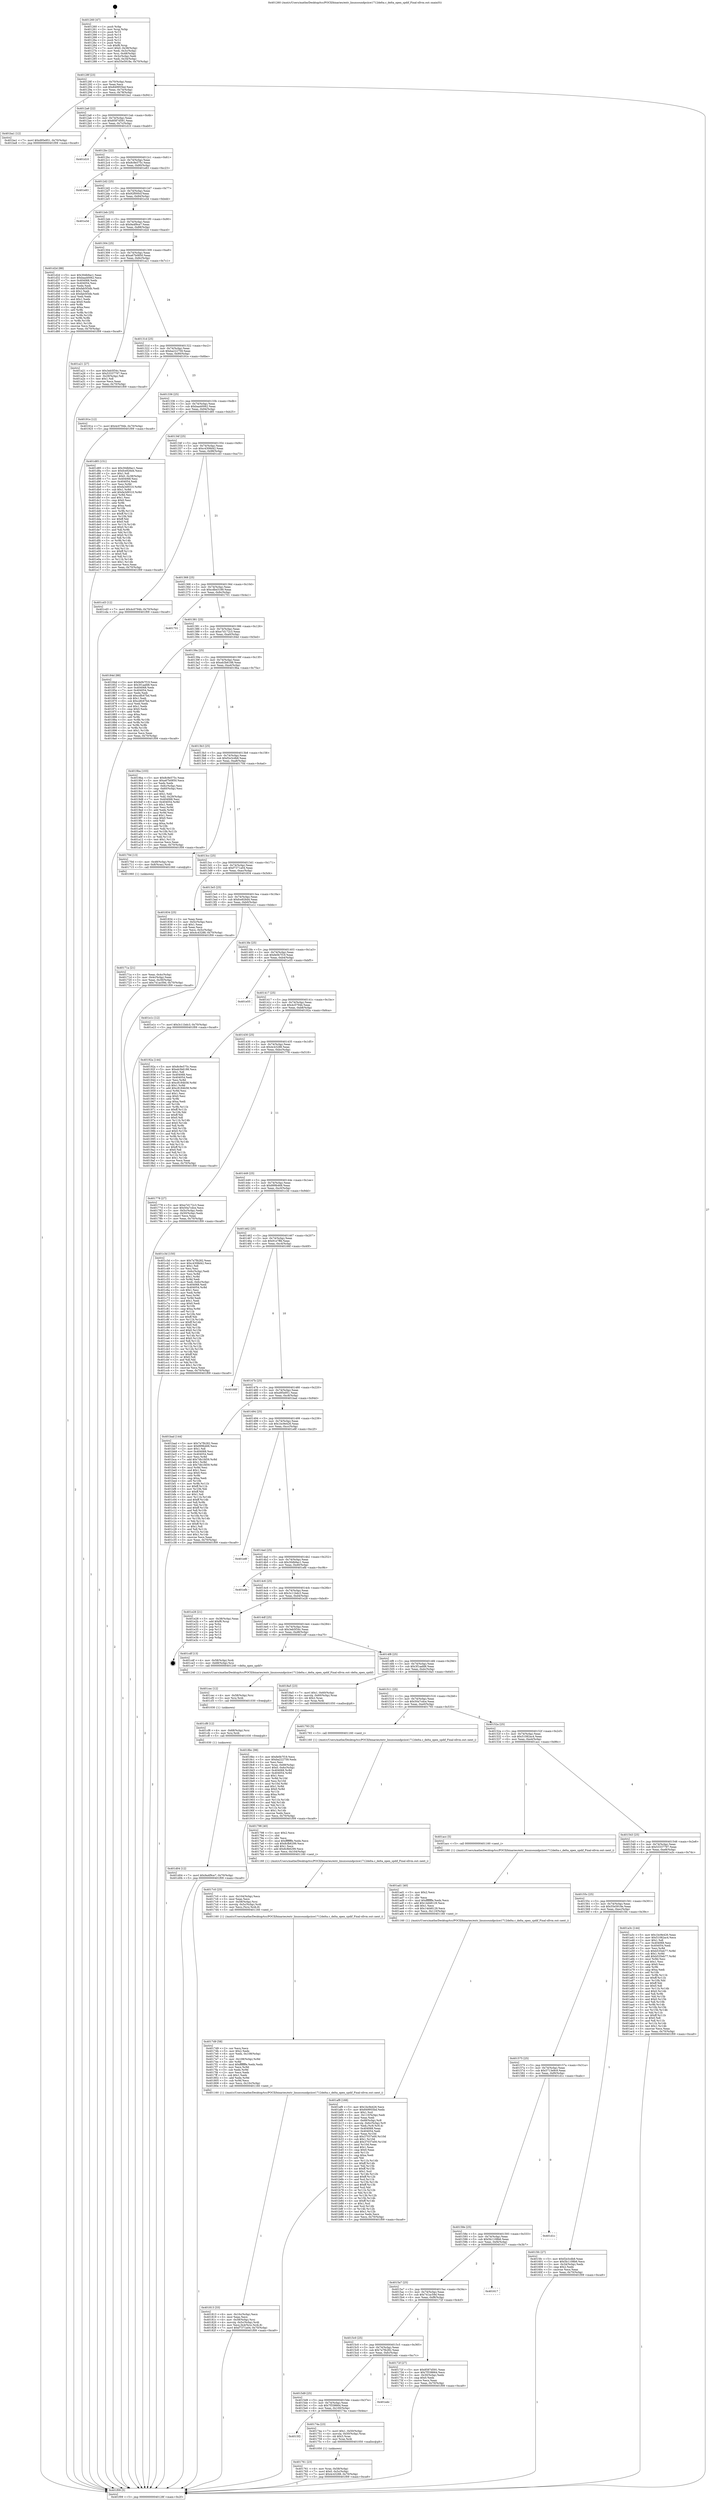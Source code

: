 digraph "0x401260" {
  label = "0x401260 (/mnt/c/Users/mathe/Desktop/tcc/POCII/binaries/extr_linuxsoundpciice1712delta.c_delta_open_spdif_Final-ollvm.out::main(0))"
  labelloc = "t"
  node[shape=record]

  Entry [label="",width=0.3,height=0.3,shape=circle,fillcolor=black,style=filled]
  "0x40128f" [label="{
     0x40128f [23]\l
     | [instrs]\l
     &nbsp;&nbsp;0x40128f \<+3\>: mov -0x70(%rbp),%eax\l
     &nbsp;&nbsp;0x401292 \<+2\>: mov %eax,%ecx\l
     &nbsp;&nbsp;0x401294 \<+6\>: sub $0x849955bd,%ecx\l
     &nbsp;&nbsp;0x40129a \<+3\>: mov %eax,-0x74(%rbp)\l
     &nbsp;&nbsp;0x40129d \<+3\>: mov %ecx,-0x78(%rbp)\l
     &nbsp;&nbsp;0x4012a0 \<+6\>: je 0000000000401ba1 \<main+0x941\>\l
  }"]
  "0x401ba1" [label="{
     0x401ba1 [12]\l
     | [instrs]\l
     &nbsp;&nbsp;0x401ba1 \<+7\>: movl $0xd95e951,-0x70(%rbp)\l
     &nbsp;&nbsp;0x401ba8 \<+5\>: jmp 0000000000401f09 \<main+0xca9\>\l
  }"]
  "0x4012a6" [label="{
     0x4012a6 [22]\l
     | [instrs]\l
     &nbsp;&nbsp;0x4012a6 \<+5\>: jmp 00000000004012ab \<main+0x4b\>\l
     &nbsp;&nbsp;0x4012ab \<+3\>: mov -0x74(%rbp),%eax\l
     &nbsp;&nbsp;0x4012ae \<+5\>: sub $0x8587d591,%eax\l
     &nbsp;&nbsp;0x4012b3 \<+3\>: mov %eax,-0x7c(%rbp)\l
     &nbsp;&nbsp;0x4012b6 \<+6\>: je 0000000000401d10 \<main+0xab0\>\l
  }"]
  Exit [label="",width=0.3,height=0.3,shape=circle,fillcolor=black,style=filled,peripheries=2]
  "0x401d10" [label="{
     0x401d10\l
  }", style=dashed]
  "0x4012bc" [label="{
     0x4012bc [22]\l
     | [instrs]\l
     &nbsp;&nbsp;0x4012bc \<+5\>: jmp 00000000004012c1 \<main+0x61\>\l
     &nbsp;&nbsp;0x4012c1 \<+3\>: mov -0x74(%rbp),%eax\l
     &nbsp;&nbsp;0x4012c4 \<+5\>: sub $0x8c9e575c,%eax\l
     &nbsp;&nbsp;0x4012c9 \<+3\>: mov %eax,-0x80(%rbp)\l
     &nbsp;&nbsp;0x4012cc \<+6\>: je 0000000000401e83 \<main+0xc23\>\l
  }"]
  "0x401d04" [label="{
     0x401d04 [12]\l
     | [instrs]\l
     &nbsp;&nbsp;0x401d04 \<+7\>: movl $0x9a4f9ce7,-0x70(%rbp)\l
     &nbsp;&nbsp;0x401d0b \<+5\>: jmp 0000000000401f09 \<main+0xca9\>\l
  }"]
  "0x401e83" [label="{
     0x401e83\l
  }", style=dashed]
  "0x4012d2" [label="{
     0x4012d2 [25]\l
     | [instrs]\l
     &nbsp;&nbsp;0x4012d2 \<+5\>: jmp 00000000004012d7 \<main+0x77\>\l
     &nbsp;&nbsp;0x4012d7 \<+3\>: mov -0x74(%rbp),%eax\l
     &nbsp;&nbsp;0x4012da \<+5\>: sub $0x92f000cf,%eax\l
     &nbsp;&nbsp;0x4012df \<+6\>: mov %eax,-0x84(%rbp)\l
     &nbsp;&nbsp;0x4012e5 \<+6\>: je 0000000000401e3d \<main+0xbdd\>\l
  }"]
  "0x401cf8" [label="{
     0x401cf8 [12]\l
     | [instrs]\l
     &nbsp;&nbsp;0x401cf8 \<+4\>: mov -0x68(%rbp),%rsi\l
     &nbsp;&nbsp;0x401cfc \<+3\>: mov %rsi,%rdi\l
     &nbsp;&nbsp;0x401cff \<+5\>: call 0000000000401030 \<free@plt\>\l
     | [calls]\l
     &nbsp;&nbsp;0x401030 \{1\} (unknown)\l
  }"]
  "0x401e3d" [label="{
     0x401e3d\l
  }", style=dashed]
  "0x4012eb" [label="{
     0x4012eb [25]\l
     | [instrs]\l
     &nbsp;&nbsp;0x4012eb \<+5\>: jmp 00000000004012f0 \<main+0x90\>\l
     &nbsp;&nbsp;0x4012f0 \<+3\>: mov -0x74(%rbp),%eax\l
     &nbsp;&nbsp;0x4012f3 \<+5\>: sub $0x9a4f9ce7,%eax\l
     &nbsp;&nbsp;0x4012f8 \<+6\>: mov %eax,-0x88(%rbp)\l
     &nbsp;&nbsp;0x4012fe \<+6\>: je 0000000000401d2d \<main+0xacd\>\l
  }"]
  "0x401cec" [label="{
     0x401cec [12]\l
     | [instrs]\l
     &nbsp;&nbsp;0x401cec \<+4\>: mov -0x58(%rbp),%rsi\l
     &nbsp;&nbsp;0x401cf0 \<+3\>: mov %rsi,%rdi\l
     &nbsp;&nbsp;0x401cf3 \<+5\>: call 0000000000401030 \<free@plt\>\l
     | [calls]\l
     &nbsp;&nbsp;0x401030 \{1\} (unknown)\l
  }"]
  "0x401d2d" [label="{
     0x401d2d [88]\l
     | [instrs]\l
     &nbsp;&nbsp;0x401d2d \<+5\>: mov $0x30db9ac1,%eax\l
     &nbsp;&nbsp;0x401d32 \<+5\>: mov $0xbaa40062,%ecx\l
     &nbsp;&nbsp;0x401d37 \<+7\>: mov 0x404068,%edx\l
     &nbsp;&nbsp;0x401d3e \<+7\>: mov 0x404054,%esi\l
     &nbsp;&nbsp;0x401d45 \<+2\>: mov %edx,%edi\l
     &nbsp;&nbsp;0x401d47 \<+6\>: add $0xfab5f3db,%edi\l
     &nbsp;&nbsp;0x401d4d \<+3\>: sub $0x1,%edi\l
     &nbsp;&nbsp;0x401d50 \<+6\>: sub $0xfab5f3db,%edi\l
     &nbsp;&nbsp;0x401d56 \<+3\>: imul %edi,%edx\l
     &nbsp;&nbsp;0x401d59 \<+3\>: and $0x1,%edx\l
     &nbsp;&nbsp;0x401d5c \<+3\>: cmp $0x0,%edx\l
     &nbsp;&nbsp;0x401d5f \<+4\>: sete %r8b\l
     &nbsp;&nbsp;0x401d63 \<+3\>: cmp $0xa,%esi\l
     &nbsp;&nbsp;0x401d66 \<+4\>: setl %r9b\l
     &nbsp;&nbsp;0x401d6a \<+3\>: mov %r8b,%r10b\l
     &nbsp;&nbsp;0x401d6d \<+3\>: and %r9b,%r10b\l
     &nbsp;&nbsp;0x401d70 \<+3\>: xor %r9b,%r8b\l
     &nbsp;&nbsp;0x401d73 \<+3\>: or %r8b,%r10b\l
     &nbsp;&nbsp;0x401d76 \<+4\>: test $0x1,%r10b\l
     &nbsp;&nbsp;0x401d7a \<+3\>: cmovne %ecx,%eax\l
     &nbsp;&nbsp;0x401d7d \<+3\>: mov %eax,-0x70(%rbp)\l
     &nbsp;&nbsp;0x401d80 \<+5\>: jmp 0000000000401f09 \<main+0xca9\>\l
  }"]
  "0x401304" [label="{
     0x401304 [25]\l
     | [instrs]\l
     &nbsp;&nbsp;0x401304 \<+5\>: jmp 0000000000401309 \<main+0xa9\>\l
     &nbsp;&nbsp;0x401309 \<+3\>: mov -0x74(%rbp),%eax\l
     &nbsp;&nbsp;0x40130c \<+5\>: sub $0xa67b0850,%eax\l
     &nbsp;&nbsp;0x401311 \<+6\>: mov %eax,-0x8c(%rbp)\l
     &nbsp;&nbsp;0x401317 \<+6\>: je 0000000000401a21 \<main+0x7c1\>\l
  }"]
  "0x401af9" [label="{
     0x401af9 [168]\l
     | [instrs]\l
     &nbsp;&nbsp;0x401af9 \<+5\>: mov $0x1bc9e426,%ecx\l
     &nbsp;&nbsp;0x401afe \<+5\>: mov $0x849955bd,%edx\l
     &nbsp;&nbsp;0x401b03 \<+3\>: mov $0x1,%sil\l
     &nbsp;&nbsp;0x401b06 \<+6\>: mov -0x110(%rbp),%edi\l
     &nbsp;&nbsp;0x401b0c \<+3\>: imul %eax,%edi\l
     &nbsp;&nbsp;0x401b0f \<+4\>: mov -0x68(%rbp),%r8\l
     &nbsp;&nbsp;0x401b13 \<+4\>: movslq -0x6c(%rbp),%r9\l
     &nbsp;&nbsp;0x401b17 \<+4\>: mov %edi,(%r8,%r9,4)\l
     &nbsp;&nbsp;0x401b1b \<+7\>: mov 0x404068,%eax\l
     &nbsp;&nbsp;0x401b22 \<+7\>: mov 0x404054,%edi\l
     &nbsp;&nbsp;0x401b29 \<+3\>: mov %eax,%r10d\l
     &nbsp;&nbsp;0x401b2c \<+7\>: sub $0x37037e00,%r10d\l
     &nbsp;&nbsp;0x401b33 \<+4\>: sub $0x1,%r10d\l
     &nbsp;&nbsp;0x401b37 \<+7\>: add $0x37037e00,%r10d\l
     &nbsp;&nbsp;0x401b3e \<+4\>: imul %r10d,%eax\l
     &nbsp;&nbsp;0x401b42 \<+3\>: and $0x1,%eax\l
     &nbsp;&nbsp;0x401b45 \<+3\>: cmp $0x0,%eax\l
     &nbsp;&nbsp;0x401b48 \<+4\>: sete %r11b\l
     &nbsp;&nbsp;0x401b4c \<+3\>: cmp $0xa,%edi\l
     &nbsp;&nbsp;0x401b4f \<+3\>: setl %bl\l
     &nbsp;&nbsp;0x401b52 \<+3\>: mov %r11b,%r14b\l
     &nbsp;&nbsp;0x401b55 \<+4\>: xor $0xff,%r14b\l
     &nbsp;&nbsp;0x401b59 \<+3\>: mov %bl,%r15b\l
     &nbsp;&nbsp;0x401b5c \<+4\>: xor $0xff,%r15b\l
     &nbsp;&nbsp;0x401b60 \<+4\>: xor $0x1,%sil\l
     &nbsp;&nbsp;0x401b64 \<+3\>: mov %r14b,%r12b\l
     &nbsp;&nbsp;0x401b67 \<+4\>: and $0xff,%r12b\l
     &nbsp;&nbsp;0x401b6b \<+3\>: and %sil,%r11b\l
     &nbsp;&nbsp;0x401b6e \<+3\>: mov %r15b,%r13b\l
     &nbsp;&nbsp;0x401b71 \<+4\>: and $0xff,%r13b\l
     &nbsp;&nbsp;0x401b75 \<+3\>: and %sil,%bl\l
     &nbsp;&nbsp;0x401b78 \<+3\>: or %r11b,%r12b\l
     &nbsp;&nbsp;0x401b7b \<+3\>: or %bl,%r13b\l
     &nbsp;&nbsp;0x401b7e \<+3\>: xor %r13b,%r12b\l
     &nbsp;&nbsp;0x401b81 \<+3\>: or %r15b,%r14b\l
     &nbsp;&nbsp;0x401b84 \<+4\>: xor $0xff,%r14b\l
     &nbsp;&nbsp;0x401b88 \<+4\>: or $0x1,%sil\l
     &nbsp;&nbsp;0x401b8c \<+3\>: and %sil,%r14b\l
     &nbsp;&nbsp;0x401b8f \<+3\>: or %r14b,%r12b\l
     &nbsp;&nbsp;0x401b92 \<+4\>: test $0x1,%r12b\l
     &nbsp;&nbsp;0x401b96 \<+3\>: cmovne %edx,%ecx\l
     &nbsp;&nbsp;0x401b99 \<+3\>: mov %ecx,-0x70(%rbp)\l
     &nbsp;&nbsp;0x401b9c \<+5\>: jmp 0000000000401f09 \<main+0xca9\>\l
  }"]
  "0x401a21" [label="{
     0x401a21 [27]\l
     | [instrs]\l
     &nbsp;&nbsp;0x401a21 \<+5\>: mov $0x3eb5f34c,%eax\l
     &nbsp;&nbsp;0x401a26 \<+5\>: mov $0x53337797,%ecx\l
     &nbsp;&nbsp;0x401a2b \<+3\>: mov -0x29(%rbp),%dl\l
     &nbsp;&nbsp;0x401a2e \<+3\>: test $0x1,%dl\l
     &nbsp;&nbsp;0x401a31 \<+3\>: cmovne %ecx,%eax\l
     &nbsp;&nbsp;0x401a34 \<+3\>: mov %eax,-0x70(%rbp)\l
     &nbsp;&nbsp;0x401a37 \<+5\>: jmp 0000000000401f09 \<main+0xca9\>\l
  }"]
  "0x40131d" [label="{
     0x40131d [25]\l
     | [instrs]\l
     &nbsp;&nbsp;0x40131d \<+5\>: jmp 0000000000401322 \<main+0xc2\>\l
     &nbsp;&nbsp;0x401322 \<+3\>: mov -0x74(%rbp),%eax\l
     &nbsp;&nbsp;0x401325 \<+5\>: sub $0xba222759,%eax\l
     &nbsp;&nbsp;0x40132a \<+6\>: mov %eax,-0x90(%rbp)\l
     &nbsp;&nbsp;0x401330 \<+6\>: je 000000000040191e \<main+0x6be\>\l
  }"]
  "0x401ad1" [label="{
     0x401ad1 [40]\l
     | [instrs]\l
     &nbsp;&nbsp;0x401ad1 \<+5\>: mov $0x2,%ecx\l
     &nbsp;&nbsp;0x401ad6 \<+1\>: cltd\l
     &nbsp;&nbsp;0x401ad7 \<+2\>: idiv %ecx\l
     &nbsp;&nbsp;0x401ad9 \<+6\>: imul $0xfffffffe,%edx,%ecx\l
     &nbsp;&nbsp;0x401adf \<+6\>: add $0x14d48129,%ecx\l
     &nbsp;&nbsp;0x401ae5 \<+3\>: add $0x1,%ecx\l
     &nbsp;&nbsp;0x401ae8 \<+6\>: sub $0x14d48129,%ecx\l
     &nbsp;&nbsp;0x401aee \<+6\>: mov %ecx,-0x110(%rbp)\l
     &nbsp;&nbsp;0x401af4 \<+5\>: call 0000000000401160 \<next_i\>\l
     | [calls]\l
     &nbsp;&nbsp;0x401160 \{1\} (/mnt/c/Users/mathe/Desktop/tcc/POCII/binaries/extr_linuxsoundpciice1712delta.c_delta_open_spdif_Final-ollvm.out::next_i)\l
  }"]
  "0x40191e" [label="{
     0x40191e [12]\l
     | [instrs]\l
     &nbsp;&nbsp;0x40191e \<+7\>: movl $0x4c0794b,-0x70(%rbp)\l
     &nbsp;&nbsp;0x401925 \<+5\>: jmp 0000000000401f09 \<main+0xca9\>\l
  }"]
  "0x401336" [label="{
     0x401336 [25]\l
     | [instrs]\l
     &nbsp;&nbsp;0x401336 \<+5\>: jmp 000000000040133b \<main+0xdb\>\l
     &nbsp;&nbsp;0x40133b \<+3\>: mov -0x74(%rbp),%eax\l
     &nbsp;&nbsp;0x40133e \<+5\>: sub $0xbaa40062,%eax\l
     &nbsp;&nbsp;0x401343 \<+6\>: mov %eax,-0x94(%rbp)\l
     &nbsp;&nbsp;0x401349 \<+6\>: je 0000000000401d85 \<main+0xb25\>\l
  }"]
  "0x4018bc" [label="{
     0x4018bc [98]\l
     | [instrs]\l
     &nbsp;&nbsp;0x4018bc \<+5\>: mov $0xfe0b7f19,%ecx\l
     &nbsp;&nbsp;0x4018c1 \<+5\>: mov $0xba222759,%edx\l
     &nbsp;&nbsp;0x4018c6 \<+2\>: xor %esi,%esi\l
     &nbsp;&nbsp;0x4018c8 \<+4\>: mov %rax,-0x68(%rbp)\l
     &nbsp;&nbsp;0x4018cc \<+7\>: movl $0x0,-0x6c(%rbp)\l
     &nbsp;&nbsp;0x4018d3 \<+8\>: mov 0x404068,%r8d\l
     &nbsp;&nbsp;0x4018db \<+8\>: mov 0x404054,%r9d\l
     &nbsp;&nbsp;0x4018e3 \<+3\>: sub $0x1,%esi\l
     &nbsp;&nbsp;0x4018e6 \<+3\>: mov %r8d,%r10d\l
     &nbsp;&nbsp;0x4018e9 \<+3\>: add %esi,%r10d\l
     &nbsp;&nbsp;0x4018ec \<+4\>: imul %r10d,%r8d\l
     &nbsp;&nbsp;0x4018f0 \<+4\>: and $0x1,%r8d\l
     &nbsp;&nbsp;0x4018f4 \<+4\>: cmp $0x0,%r8d\l
     &nbsp;&nbsp;0x4018f8 \<+4\>: sete %r11b\l
     &nbsp;&nbsp;0x4018fc \<+4\>: cmp $0xa,%r9d\l
     &nbsp;&nbsp;0x401900 \<+3\>: setl %bl\l
     &nbsp;&nbsp;0x401903 \<+3\>: mov %r11b,%r14b\l
     &nbsp;&nbsp;0x401906 \<+3\>: and %bl,%r14b\l
     &nbsp;&nbsp;0x401909 \<+3\>: xor %bl,%r11b\l
     &nbsp;&nbsp;0x40190c \<+3\>: or %r11b,%r14b\l
     &nbsp;&nbsp;0x40190f \<+4\>: test $0x1,%r14b\l
     &nbsp;&nbsp;0x401913 \<+3\>: cmovne %edx,%ecx\l
     &nbsp;&nbsp;0x401916 \<+3\>: mov %ecx,-0x70(%rbp)\l
     &nbsp;&nbsp;0x401919 \<+5\>: jmp 0000000000401f09 \<main+0xca9\>\l
  }"]
  "0x401d85" [label="{
     0x401d85 [151]\l
     | [instrs]\l
     &nbsp;&nbsp;0x401d85 \<+5\>: mov $0x30db9ac1,%eax\l
     &nbsp;&nbsp;0x401d8a \<+5\>: mov $0xfce926d4,%ecx\l
     &nbsp;&nbsp;0x401d8f \<+2\>: mov $0x1,%dl\l
     &nbsp;&nbsp;0x401d91 \<+7\>: movl $0x0,-0x38(%rbp)\l
     &nbsp;&nbsp;0x401d98 \<+7\>: mov 0x404068,%esi\l
     &nbsp;&nbsp;0x401d9f \<+7\>: mov 0x404054,%edi\l
     &nbsp;&nbsp;0x401da6 \<+3\>: mov %esi,%r8d\l
     &nbsp;&nbsp;0x401da9 \<+7\>: sub $0xfa3d9310,%r8d\l
     &nbsp;&nbsp;0x401db0 \<+4\>: sub $0x1,%r8d\l
     &nbsp;&nbsp;0x401db4 \<+7\>: add $0xfa3d9310,%r8d\l
     &nbsp;&nbsp;0x401dbb \<+4\>: imul %r8d,%esi\l
     &nbsp;&nbsp;0x401dbf \<+3\>: and $0x1,%esi\l
     &nbsp;&nbsp;0x401dc2 \<+3\>: cmp $0x0,%esi\l
     &nbsp;&nbsp;0x401dc5 \<+4\>: sete %r9b\l
     &nbsp;&nbsp;0x401dc9 \<+3\>: cmp $0xa,%edi\l
     &nbsp;&nbsp;0x401dcc \<+4\>: setl %r10b\l
     &nbsp;&nbsp;0x401dd0 \<+3\>: mov %r9b,%r11b\l
     &nbsp;&nbsp;0x401dd3 \<+4\>: xor $0xff,%r11b\l
     &nbsp;&nbsp;0x401dd7 \<+3\>: mov %r10b,%bl\l
     &nbsp;&nbsp;0x401dda \<+3\>: xor $0xff,%bl\l
     &nbsp;&nbsp;0x401ddd \<+3\>: xor $0x0,%dl\l
     &nbsp;&nbsp;0x401de0 \<+3\>: mov %r11b,%r14b\l
     &nbsp;&nbsp;0x401de3 \<+4\>: and $0x0,%r14b\l
     &nbsp;&nbsp;0x401de7 \<+3\>: and %dl,%r9b\l
     &nbsp;&nbsp;0x401dea \<+3\>: mov %bl,%r15b\l
     &nbsp;&nbsp;0x401ded \<+4\>: and $0x0,%r15b\l
     &nbsp;&nbsp;0x401df1 \<+3\>: and %dl,%r10b\l
     &nbsp;&nbsp;0x401df4 \<+3\>: or %r9b,%r14b\l
     &nbsp;&nbsp;0x401df7 \<+3\>: or %r10b,%r15b\l
     &nbsp;&nbsp;0x401dfa \<+3\>: xor %r15b,%r14b\l
     &nbsp;&nbsp;0x401dfd \<+3\>: or %bl,%r11b\l
     &nbsp;&nbsp;0x401e00 \<+4\>: xor $0xff,%r11b\l
     &nbsp;&nbsp;0x401e04 \<+3\>: or $0x0,%dl\l
     &nbsp;&nbsp;0x401e07 \<+3\>: and %dl,%r11b\l
     &nbsp;&nbsp;0x401e0a \<+3\>: or %r11b,%r14b\l
     &nbsp;&nbsp;0x401e0d \<+4\>: test $0x1,%r14b\l
     &nbsp;&nbsp;0x401e11 \<+3\>: cmovne %ecx,%eax\l
     &nbsp;&nbsp;0x401e14 \<+3\>: mov %eax,-0x70(%rbp)\l
     &nbsp;&nbsp;0x401e17 \<+5\>: jmp 0000000000401f09 \<main+0xca9\>\l
  }"]
  "0x40134f" [label="{
     0x40134f [25]\l
     | [instrs]\l
     &nbsp;&nbsp;0x40134f \<+5\>: jmp 0000000000401354 \<main+0xf4\>\l
     &nbsp;&nbsp;0x401354 \<+3\>: mov -0x74(%rbp),%eax\l
     &nbsp;&nbsp;0x401357 \<+5\>: sub $0xc4308d42,%eax\l
     &nbsp;&nbsp;0x40135c \<+6\>: mov %eax,-0x98(%rbp)\l
     &nbsp;&nbsp;0x401362 \<+6\>: je 0000000000401cd3 \<main+0xa73\>\l
  }"]
  "0x401813" [label="{
     0x401813 [33]\l
     | [instrs]\l
     &nbsp;&nbsp;0x401813 \<+6\>: mov -0x10c(%rbp),%ecx\l
     &nbsp;&nbsp;0x401819 \<+3\>: imul %eax,%ecx\l
     &nbsp;&nbsp;0x40181c \<+4\>: mov -0x58(%rbp),%rsi\l
     &nbsp;&nbsp;0x401820 \<+4\>: movslq -0x5c(%rbp),%rdi\l
     &nbsp;&nbsp;0x401824 \<+4\>: mov %ecx,0x4(%rsi,%rdi,8)\l
     &nbsp;&nbsp;0x401828 \<+7\>: movl $0xf7371a04,-0x70(%rbp)\l
     &nbsp;&nbsp;0x40182f \<+5\>: jmp 0000000000401f09 \<main+0xca9\>\l
  }"]
  "0x401cd3" [label="{
     0x401cd3 [12]\l
     | [instrs]\l
     &nbsp;&nbsp;0x401cd3 \<+7\>: movl $0x4c0794b,-0x70(%rbp)\l
     &nbsp;&nbsp;0x401cda \<+5\>: jmp 0000000000401f09 \<main+0xca9\>\l
  }"]
  "0x401368" [label="{
     0x401368 [25]\l
     | [instrs]\l
     &nbsp;&nbsp;0x401368 \<+5\>: jmp 000000000040136d \<main+0x10d\>\l
     &nbsp;&nbsp;0x40136d \<+3\>: mov -0x74(%rbp),%eax\l
     &nbsp;&nbsp;0x401370 \<+5\>: sub $0xcdbe3189,%eax\l
     &nbsp;&nbsp;0x401375 \<+6\>: mov %eax,-0x9c(%rbp)\l
     &nbsp;&nbsp;0x40137b \<+6\>: je 0000000000401701 \<main+0x4a1\>\l
  }"]
  "0x4017d9" [label="{
     0x4017d9 [58]\l
     | [instrs]\l
     &nbsp;&nbsp;0x4017d9 \<+2\>: xor %ecx,%ecx\l
     &nbsp;&nbsp;0x4017db \<+5\>: mov $0x2,%edx\l
     &nbsp;&nbsp;0x4017e0 \<+6\>: mov %edx,-0x108(%rbp)\l
     &nbsp;&nbsp;0x4017e6 \<+1\>: cltd\l
     &nbsp;&nbsp;0x4017e7 \<+7\>: mov -0x108(%rbp),%r8d\l
     &nbsp;&nbsp;0x4017ee \<+3\>: idiv %r8d\l
     &nbsp;&nbsp;0x4017f1 \<+6\>: imul $0xfffffffe,%edx,%edx\l
     &nbsp;&nbsp;0x4017f7 \<+3\>: mov %ecx,%r9d\l
     &nbsp;&nbsp;0x4017fa \<+3\>: sub %edx,%r9d\l
     &nbsp;&nbsp;0x4017fd \<+2\>: mov %ecx,%edx\l
     &nbsp;&nbsp;0x4017ff \<+3\>: sub $0x1,%edx\l
     &nbsp;&nbsp;0x401802 \<+3\>: add %edx,%r9d\l
     &nbsp;&nbsp;0x401805 \<+3\>: sub %r9d,%ecx\l
     &nbsp;&nbsp;0x401808 \<+6\>: mov %ecx,-0x10c(%rbp)\l
     &nbsp;&nbsp;0x40180e \<+5\>: call 0000000000401160 \<next_i\>\l
     | [calls]\l
     &nbsp;&nbsp;0x401160 \{1\} (/mnt/c/Users/mathe/Desktop/tcc/POCII/binaries/extr_linuxsoundpciice1712delta.c_delta_open_spdif_Final-ollvm.out::next_i)\l
  }"]
  "0x401701" [label="{
     0x401701\l
  }", style=dashed]
  "0x401381" [label="{
     0x401381 [25]\l
     | [instrs]\l
     &nbsp;&nbsp;0x401381 \<+5\>: jmp 0000000000401386 \<main+0x126\>\l
     &nbsp;&nbsp;0x401386 \<+3\>: mov -0x74(%rbp),%eax\l
     &nbsp;&nbsp;0x401389 \<+5\>: sub $0xe7d172c3,%eax\l
     &nbsp;&nbsp;0x40138e \<+6\>: mov %eax,-0xa0(%rbp)\l
     &nbsp;&nbsp;0x401394 \<+6\>: je 000000000040184d \<main+0x5ed\>\l
  }"]
  "0x4017c0" [label="{
     0x4017c0 [25]\l
     | [instrs]\l
     &nbsp;&nbsp;0x4017c0 \<+6\>: mov -0x104(%rbp),%ecx\l
     &nbsp;&nbsp;0x4017c6 \<+3\>: imul %eax,%ecx\l
     &nbsp;&nbsp;0x4017c9 \<+4\>: mov -0x58(%rbp),%rsi\l
     &nbsp;&nbsp;0x4017cd \<+4\>: movslq -0x5c(%rbp),%rdi\l
     &nbsp;&nbsp;0x4017d1 \<+3\>: mov %ecx,(%rsi,%rdi,8)\l
     &nbsp;&nbsp;0x4017d4 \<+5\>: call 0000000000401160 \<next_i\>\l
     | [calls]\l
     &nbsp;&nbsp;0x401160 \{1\} (/mnt/c/Users/mathe/Desktop/tcc/POCII/binaries/extr_linuxsoundpciice1712delta.c_delta_open_spdif_Final-ollvm.out::next_i)\l
  }"]
  "0x40184d" [label="{
     0x40184d [88]\l
     | [instrs]\l
     &nbsp;&nbsp;0x40184d \<+5\>: mov $0xfe0b7f19,%eax\l
     &nbsp;&nbsp;0x401852 \<+5\>: mov $0x3f1aafd8,%ecx\l
     &nbsp;&nbsp;0x401857 \<+7\>: mov 0x404068,%edx\l
     &nbsp;&nbsp;0x40185e \<+7\>: mov 0x404054,%esi\l
     &nbsp;&nbsp;0x401865 \<+2\>: mov %edx,%edi\l
     &nbsp;&nbsp;0x401867 \<+6\>: add $0xcdfc67bd,%edi\l
     &nbsp;&nbsp;0x40186d \<+3\>: sub $0x1,%edi\l
     &nbsp;&nbsp;0x401870 \<+6\>: sub $0xcdfc67bd,%edi\l
     &nbsp;&nbsp;0x401876 \<+3\>: imul %edi,%edx\l
     &nbsp;&nbsp;0x401879 \<+3\>: and $0x1,%edx\l
     &nbsp;&nbsp;0x40187c \<+3\>: cmp $0x0,%edx\l
     &nbsp;&nbsp;0x40187f \<+4\>: sete %r8b\l
     &nbsp;&nbsp;0x401883 \<+3\>: cmp $0xa,%esi\l
     &nbsp;&nbsp;0x401886 \<+4\>: setl %r9b\l
     &nbsp;&nbsp;0x40188a \<+3\>: mov %r8b,%r10b\l
     &nbsp;&nbsp;0x40188d \<+3\>: and %r9b,%r10b\l
     &nbsp;&nbsp;0x401890 \<+3\>: xor %r9b,%r8b\l
     &nbsp;&nbsp;0x401893 \<+3\>: or %r8b,%r10b\l
     &nbsp;&nbsp;0x401896 \<+4\>: test $0x1,%r10b\l
     &nbsp;&nbsp;0x40189a \<+3\>: cmovne %ecx,%eax\l
     &nbsp;&nbsp;0x40189d \<+3\>: mov %eax,-0x70(%rbp)\l
     &nbsp;&nbsp;0x4018a0 \<+5\>: jmp 0000000000401f09 \<main+0xca9\>\l
  }"]
  "0x40139a" [label="{
     0x40139a [25]\l
     | [instrs]\l
     &nbsp;&nbsp;0x40139a \<+5\>: jmp 000000000040139f \<main+0x13f\>\l
     &nbsp;&nbsp;0x40139f \<+3\>: mov -0x74(%rbp),%eax\l
     &nbsp;&nbsp;0x4013a2 \<+5\>: sub $0xeb3b6188,%eax\l
     &nbsp;&nbsp;0x4013a7 \<+6\>: mov %eax,-0xa4(%rbp)\l
     &nbsp;&nbsp;0x4013ad \<+6\>: je 00000000004019ba \<main+0x75a\>\l
  }"]
  "0x401798" [label="{
     0x401798 [40]\l
     | [instrs]\l
     &nbsp;&nbsp;0x401798 \<+5\>: mov $0x2,%ecx\l
     &nbsp;&nbsp;0x40179d \<+1\>: cltd\l
     &nbsp;&nbsp;0x40179e \<+2\>: idiv %ecx\l
     &nbsp;&nbsp;0x4017a0 \<+6\>: imul $0xfffffffe,%edx,%ecx\l
     &nbsp;&nbsp;0x4017a6 \<+6\>: sub $0x8cfb6299,%ecx\l
     &nbsp;&nbsp;0x4017ac \<+3\>: add $0x1,%ecx\l
     &nbsp;&nbsp;0x4017af \<+6\>: add $0x8cfb6299,%ecx\l
     &nbsp;&nbsp;0x4017b5 \<+6\>: mov %ecx,-0x104(%rbp)\l
     &nbsp;&nbsp;0x4017bb \<+5\>: call 0000000000401160 \<next_i\>\l
     | [calls]\l
     &nbsp;&nbsp;0x401160 \{1\} (/mnt/c/Users/mathe/Desktop/tcc/POCII/binaries/extr_linuxsoundpciice1712delta.c_delta_open_spdif_Final-ollvm.out::next_i)\l
  }"]
  "0x4019ba" [label="{
     0x4019ba [103]\l
     | [instrs]\l
     &nbsp;&nbsp;0x4019ba \<+5\>: mov $0x8c9e575c,%eax\l
     &nbsp;&nbsp;0x4019bf \<+5\>: mov $0xa67b0850,%ecx\l
     &nbsp;&nbsp;0x4019c4 \<+2\>: xor %edx,%edx\l
     &nbsp;&nbsp;0x4019c6 \<+3\>: mov -0x6c(%rbp),%esi\l
     &nbsp;&nbsp;0x4019c9 \<+3\>: cmp -0x60(%rbp),%esi\l
     &nbsp;&nbsp;0x4019cc \<+4\>: setl %dil\l
     &nbsp;&nbsp;0x4019d0 \<+4\>: and $0x1,%dil\l
     &nbsp;&nbsp;0x4019d4 \<+4\>: mov %dil,-0x29(%rbp)\l
     &nbsp;&nbsp;0x4019d8 \<+7\>: mov 0x404068,%esi\l
     &nbsp;&nbsp;0x4019df \<+8\>: mov 0x404054,%r8d\l
     &nbsp;&nbsp;0x4019e7 \<+3\>: sub $0x1,%edx\l
     &nbsp;&nbsp;0x4019ea \<+3\>: mov %esi,%r9d\l
     &nbsp;&nbsp;0x4019ed \<+3\>: add %edx,%r9d\l
     &nbsp;&nbsp;0x4019f0 \<+4\>: imul %r9d,%esi\l
     &nbsp;&nbsp;0x4019f4 \<+3\>: and $0x1,%esi\l
     &nbsp;&nbsp;0x4019f7 \<+3\>: cmp $0x0,%esi\l
     &nbsp;&nbsp;0x4019fa \<+4\>: sete %dil\l
     &nbsp;&nbsp;0x4019fe \<+4\>: cmp $0xa,%r8d\l
     &nbsp;&nbsp;0x401a02 \<+4\>: setl %r10b\l
     &nbsp;&nbsp;0x401a06 \<+3\>: mov %dil,%r11b\l
     &nbsp;&nbsp;0x401a09 \<+3\>: and %r10b,%r11b\l
     &nbsp;&nbsp;0x401a0c \<+3\>: xor %r10b,%dil\l
     &nbsp;&nbsp;0x401a0f \<+3\>: or %dil,%r11b\l
     &nbsp;&nbsp;0x401a12 \<+4\>: test $0x1,%r11b\l
     &nbsp;&nbsp;0x401a16 \<+3\>: cmovne %ecx,%eax\l
     &nbsp;&nbsp;0x401a19 \<+3\>: mov %eax,-0x70(%rbp)\l
     &nbsp;&nbsp;0x401a1c \<+5\>: jmp 0000000000401f09 \<main+0xca9\>\l
  }"]
  "0x4013b3" [label="{
     0x4013b3 [25]\l
     | [instrs]\l
     &nbsp;&nbsp;0x4013b3 \<+5\>: jmp 00000000004013b8 \<main+0x158\>\l
     &nbsp;&nbsp;0x4013b8 \<+3\>: mov -0x74(%rbp),%eax\l
     &nbsp;&nbsp;0x4013bb \<+5\>: sub $0xf2e3cdb8,%eax\l
     &nbsp;&nbsp;0x4013c0 \<+6\>: mov %eax,-0xa8(%rbp)\l
     &nbsp;&nbsp;0x4013c6 \<+6\>: je 000000000040170d \<main+0x4ad\>\l
  }"]
  "0x401761" [label="{
     0x401761 [23]\l
     | [instrs]\l
     &nbsp;&nbsp;0x401761 \<+4\>: mov %rax,-0x58(%rbp)\l
     &nbsp;&nbsp;0x401765 \<+7\>: movl $0x0,-0x5c(%rbp)\l
     &nbsp;&nbsp;0x40176c \<+7\>: movl $0x4c43288,-0x70(%rbp)\l
     &nbsp;&nbsp;0x401773 \<+5\>: jmp 0000000000401f09 \<main+0xca9\>\l
  }"]
  "0x40170d" [label="{
     0x40170d [13]\l
     | [instrs]\l
     &nbsp;&nbsp;0x40170d \<+4\>: mov -0x48(%rbp),%rax\l
     &nbsp;&nbsp;0x401711 \<+4\>: mov 0x8(%rax),%rdi\l
     &nbsp;&nbsp;0x401715 \<+5\>: call 0000000000401060 \<atoi@plt\>\l
     | [calls]\l
     &nbsp;&nbsp;0x401060 \{1\} (unknown)\l
  }"]
  "0x4013cc" [label="{
     0x4013cc [25]\l
     | [instrs]\l
     &nbsp;&nbsp;0x4013cc \<+5\>: jmp 00000000004013d1 \<main+0x171\>\l
     &nbsp;&nbsp;0x4013d1 \<+3\>: mov -0x74(%rbp),%eax\l
     &nbsp;&nbsp;0x4013d4 \<+5\>: sub $0xf7371a04,%eax\l
     &nbsp;&nbsp;0x4013d9 \<+6\>: mov %eax,-0xac(%rbp)\l
     &nbsp;&nbsp;0x4013df \<+6\>: je 0000000000401834 \<main+0x5d4\>\l
  }"]
  "0x4015f2" [label="{
     0x4015f2\l
  }", style=dashed]
  "0x401834" [label="{
     0x401834 [25]\l
     | [instrs]\l
     &nbsp;&nbsp;0x401834 \<+2\>: xor %eax,%eax\l
     &nbsp;&nbsp;0x401836 \<+3\>: mov -0x5c(%rbp),%ecx\l
     &nbsp;&nbsp;0x401839 \<+3\>: sub $0x1,%eax\l
     &nbsp;&nbsp;0x40183c \<+2\>: sub %eax,%ecx\l
     &nbsp;&nbsp;0x40183e \<+3\>: mov %ecx,-0x5c(%rbp)\l
     &nbsp;&nbsp;0x401841 \<+7\>: movl $0x4c43288,-0x70(%rbp)\l
     &nbsp;&nbsp;0x401848 \<+5\>: jmp 0000000000401f09 \<main+0xca9\>\l
  }"]
  "0x4013e5" [label="{
     0x4013e5 [25]\l
     | [instrs]\l
     &nbsp;&nbsp;0x4013e5 \<+5\>: jmp 00000000004013ea \<main+0x18a\>\l
     &nbsp;&nbsp;0x4013ea \<+3\>: mov -0x74(%rbp),%eax\l
     &nbsp;&nbsp;0x4013ed \<+5\>: sub $0xfce926d4,%eax\l
     &nbsp;&nbsp;0x4013f2 \<+6\>: mov %eax,-0xb0(%rbp)\l
     &nbsp;&nbsp;0x4013f8 \<+6\>: je 0000000000401e1c \<main+0xbbc\>\l
  }"]
  "0x40174a" [label="{
     0x40174a [23]\l
     | [instrs]\l
     &nbsp;&nbsp;0x40174a \<+7\>: movl $0x1,-0x50(%rbp)\l
     &nbsp;&nbsp;0x401751 \<+4\>: movslq -0x50(%rbp),%rax\l
     &nbsp;&nbsp;0x401755 \<+4\>: shl $0x3,%rax\l
     &nbsp;&nbsp;0x401759 \<+3\>: mov %rax,%rdi\l
     &nbsp;&nbsp;0x40175c \<+5\>: call 0000000000401050 \<malloc@plt\>\l
     | [calls]\l
     &nbsp;&nbsp;0x401050 \{1\} (unknown)\l
  }"]
  "0x401e1c" [label="{
     0x401e1c [12]\l
     | [instrs]\l
     &nbsp;&nbsp;0x401e1c \<+7\>: movl $0x3c11bdc3,-0x70(%rbp)\l
     &nbsp;&nbsp;0x401e23 \<+5\>: jmp 0000000000401f09 \<main+0xca9\>\l
  }"]
  "0x4013fe" [label="{
     0x4013fe [25]\l
     | [instrs]\l
     &nbsp;&nbsp;0x4013fe \<+5\>: jmp 0000000000401403 \<main+0x1a3\>\l
     &nbsp;&nbsp;0x401403 \<+3\>: mov -0x74(%rbp),%eax\l
     &nbsp;&nbsp;0x401406 \<+5\>: sub $0xfe0b7f19,%eax\l
     &nbsp;&nbsp;0x40140b \<+6\>: mov %eax,-0xb4(%rbp)\l
     &nbsp;&nbsp;0x401411 \<+6\>: je 0000000000401e55 \<main+0xbf5\>\l
  }"]
  "0x4015d9" [label="{
     0x4015d9 [25]\l
     | [instrs]\l
     &nbsp;&nbsp;0x4015d9 \<+5\>: jmp 00000000004015de \<main+0x37e\>\l
     &nbsp;&nbsp;0x4015de \<+3\>: mov -0x74(%rbp),%eax\l
     &nbsp;&nbsp;0x4015e1 \<+5\>: sub $0x7f338664,%eax\l
     &nbsp;&nbsp;0x4015e6 \<+6\>: mov %eax,-0x100(%rbp)\l
     &nbsp;&nbsp;0x4015ec \<+6\>: je 000000000040174a \<main+0x4ea\>\l
  }"]
  "0x401e55" [label="{
     0x401e55\l
  }", style=dashed]
  "0x401417" [label="{
     0x401417 [25]\l
     | [instrs]\l
     &nbsp;&nbsp;0x401417 \<+5\>: jmp 000000000040141c \<main+0x1bc\>\l
     &nbsp;&nbsp;0x40141c \<+3\>: mov -0x74(%rbp),%eax\l
     &nbsp;&nbsp;0x40141f \<+5\>: sub $0x4c0794b,%eax\l
     &nbsp;&nbsp;0x401424 \<+6\>: mov %eax,-0xb8(%rbp)\l
     &nbsp;&nbsp;0x40142a \<+6\>: je 000000000040192a \<main+0x6ca\>\l
  }"]
  "0x401edc" [label="{
     0x401edc\l
  }", style=dashed]
  "0x40192a" [label="{
     0x40192a [144]\l
     | [instrs]\l
     &nbsp;&nbsp;0x40192a \<+5\>: mov $0x8c9e575c,%eax\l
     &nbsp;&nbsp;0x40192f \<+5\>: mov $0xeb3b6188,%ecx\l
     &nbsp;&nbsp;0x401934 \<+2\>: mov $0x1,%dl\l
     &nbsp;&nbsp;0x401936 \<+7\>: mov 0x404068,%esi\l
     &nbsp;&nbsp;0x40193d \<+7\>: mov 0x404054,%edi\l
     &nbsp;&nbsp;0x401944 \<+3\>: mov %esi,%r8d\l
     &nbsp;&nbsp;0x401947 \<+7\>: sub $0xc8184b58,%r8d\l
     &nbsp;&nbsp;0x40194e \<+4\>: sub $0x1,%r8d\l
     &nbsp;&nbsp;0x401952 \<+7\>: add $0xc8184b58,%r8d\l
     &nbsp;&nbsp;0x401959 \<+4\>: imul %r8d,%esi\l
     &nbsp;&nbsp;0x40195d \<+3\>: and $0x1,%esi\l
     &nbsp;&nbsp;0x401960 \<+3\>: cmp $0x0,%esi\l
     &nbsp;&nbsp;0x401963 \<+4\>: sete %r9b\l
     &nbsp;&nbsp;0x401967 \<+3\>: cmp $0xa,%edi\l
     &nbsp;&nbsp;0x40196a \<+4\>: setl %r10b\l
     &nbsp;&nbsp;0x40196e \<+3\>: mov %r9b,%r11b\l
     &nbsp;&nbsp;0x401971 \<+4\>: xor $0xff,%r11b\l
     &nbsp;&nbsp;0x401975 \<+3\>: mov %r10b,%bl\l
     &nbsp;&nbsp;0x401978 \<+3\>: xor $0xff,%bl\l
     &nbsp;&nbsp;0x40197b \<+3\>: xor $0x0,%dl\l
     &nbsp;&nbsp;0x40197e \<+3\>: mov %r11b,%r14b\l
     &nbsp;&nbsp;0x401981 \<+4\>: and $0x0,%r14b\l
     &nbsp;&nbsp;0x401985 \<+3\>: and %dl,%r9b\l
     &nbsp;&nbsp;0x401988 \<+3\>: mov %bl,%r15b\l
     &nbsp;&nbsp;0x40198b \<+4\>: and $0x0,%r15b\l
     &nbsp;&nbsp;0x40198f \<+3\>: and %dl,%r10b\l
     &nbsp;&nbsp;0x401992 \<+3\>: or %r9b,%r14b\l
     &nbsp;&nbsp;0x401995 \<+3\>: or %r10b,%r15b\l
     &nbsp;&nbsp;0x401998 \<+3\>: xor %r15b,%r14b\l
     &nbsp;&nbsp;0x40199b \<+3\>: or %bl,%r11b\l
     &nbsp;&nbsp;0x40199e \<+4\>: xor $0xff,%r11b\l
     &nbsp;&nbsp;0x4019a2 \<+3\>: or $0x0,%dl\l
     &nbsp;&nbsp;0x4019a5 \<+3\>: and %dl,%r11b\l
     &nbsp;&nbsp;0x4019a8 \<+3\>: or %r11b,%r14b\l
     &nbsp;&nbsp;0x4019ab \<+4\>: test $0x1,%r14b\l
     &nbsp;&nbsp;0x4019af \<+3\>: cmovne %ecx,%eax\l
     &nbsp;&nbsp;0x4019b2 \<+3\>: mov %eax,-0x70(%rbp)\l
     &nbsp;&nbsp;0x4019b5 \<+5\>: jmp 0000000000401f09 \<main+0xca9\>\l
  }"]
  "0x401430" [label="{
     0x401430 [25]\l
     | [instrs]\l
     &nbsp;&nbsp;0x401430 \<+5\>: jmp 0000000000401435 \<main+0x1d5\>\l
     &nbsp;&nbsp;0x401435 \<+3\>: mov -0x74(%rbp),%eax\l
     &nbsp;&nbsp;0x401438 \<+5\>: sub $0x4c43288,%eax\l
     &nbsp;&nbsp;0x40143d \<+6\>: mov %eax,-0xbc(%rbp)\l
     &nbsp;&nbsp;0x401443 \<+6\>: je 0000000000401778 \<main+0x518\>\l
  }"]
  "0x4015c0" [label="{
     0x4015c0 [25]\l
     | [instrs]\l
     &nbsp;&nbsp;0x4015c0 \<+5\>: jmp 00000000004015c5 \<main+0x365\>\l
     &nbsp;&nbsp;0x4015c5 \<+3\>: mov -0x74(%rbp),%eax\l
     &nbsp;&nbsp;0x4015c8 \<+5\>: sub $0x7a7fb282,%eax\l
     &nbsp;&nbsp;0x4015cd \<+6\>: mov %eax,-0xfc(%rbp)\l
     &nbsp;&nbsp;0x4015d3 \<+6\>: je 0000000000401edc \<main+0xc7c\>\l
  }"]
  "0x401778" [label="{
     0x401778 [27]\l
     | [instrs]\l
     &nbsp;&nbsp;0x401778 \<+5\>: mov $0xe7d172c3,%eax\l
     &nbsp;&nbsp;0x40177d \<+5\>: mov $0x50a7cdce,%ecx\l
     &nbsp;&nbsp;0x401782 \<+3\>: mov -0x5c(%rbp),%edx\l
     &nbsp;&nbsp;0x401785 \<+3\>: cmp -0x50(%rbp),%edx\l
     &nbsp;&nbsp;0x401788 \<+3\>: cmovl %ecx,%eax\l
     &nbsp;&nbsp;0x40178b \<+3\>: mov %eax,-0x70(%rbp)\l
     &nbsp;&nbsp;0x40178e \<+5\>: jmp 0000000000401f09 \<main+0xca9\>\l
  }"]
  "0x401449" [label="{
     0x401449 [25]\l
     | [instrs]\l
     &nbsp;&nbsp;0x401449 \<+5\>: jmp 000000000040144e \<main+0x1ee\>\l
     &nbsp;&nbsp;0x40144e \<+3\>: mov -0x74(%rbp),%eax\l
     &nbsp;&nbsp;0x401451 \<+5\>: sub $0x899b468,%eax\l
     &nbsp;&nbsp;0x401456 \<+6\>: mov %eax,-0xc0(%rbp)\l
     &nbsp;&nbsp;0x40145c \<+6\>: je 0000000000401c3d \<main+0x9dd\>\l
  }"]
  "0x40172f" [label="{
     0x40172f [27]\l
     | [instrs]\l
     &nbsp;&nbsp;0x40172f \<+5\>: mov $0x8587d591,%eax\l
     &nbsp;&nbsp;0x401734 \<+5\>: mov $0x7f338664,%ecx\l
     &nbsp;&nbsp;0x401739 \<+3\>: mov -0x30(%rbp),%edx\l
     &nbsp;&nbsp;0x40173c \<+3\>: cmp $0x0,%edx\l
     &nbsp;&nbsp;0x40173f \<+3\>: cmove %ecx,%eax\l
     &nbsp;&nbsp;0x401742 \<+3\>: mov %eax,-0x70(%rbp)\l
     &nbsp;&nbsp;0x401745 \<+5\>: jmp 0000000000401f09 \<main+0xca9\>\l
  }"]
  "0x401c3d" [label="{
     0x401c3d [150]\l
     | [instrs]\l
     &nbsp;&nbsp;0x401c3d \<+5\>: mov $0x7a7fb282,%eax\l
     &nbsp;&nbsp;0x401c42 \<+5\>: mov $0xc4308d42,%ecx\l
     &nbsp;&nbsp;0x401c47 \<+2\>: mov $0x1,%dl\l
     &nbsp;&nbsp;0x401c49 \<+2\>: xor %esi,%esi\l
     &nbsp;&nbsp;0x401c4b \<+3\>: mov -0x6c(%rbp),%edi\l
     &nbsp;&nbsp;0x401c4e \<+3\>: mov %esi,%r8d\l
     &nbsp;&nbsp;0x401c51 \<+4\>: sub $0x1,%r8d\l
     &nbsp;&nbsp;0x401c55 \<+3\>: sub %r8d,%edi\l
     &nbsp;&nbsp;0x401c58 \<+3\>: mov %edi,-0x6c(%rbp)\l
     &nbsp;&nbsp;0x401c5b \<+7\>: mov 0x404068,%edi\l
     &nbsp;&nbsp;0x401c62 \<+8\>: mov 0x404054,%r8d\l
     &nbsp;&nbsp;0x401c6a \<+3\>: sub $0x1,%esi\l
     &nbsp;&nbsp;0x401c6d \<+3\>: mov %edi,%r9d\l
     &nbsp;&nbsp;0x401c70 \<+3\>: add %esi,%r9d\l
     &nbsp;&nbsp;0x401c73 \<+4\>: imul %r9d,%edi\l
     &nbsp;&nbsp;0x401c77 \<+3\>: and $0x1,%edi\l
     &nbsp;&nbsp;0x401c7a \<+3\>: cmp $0x0,%edi\l
     &nbsp;&nbsp;0x401c7d \<+4\>: sete %r10b\l
     &nbsp;&nbsp;0x401c81 \<+4\>: cmp $0xa,%r8d\l
     &nbsp;&nbsp;0x401c85 \<+4\>: setl %r11b\l
     &nbsp;&nbsp;0x401c89 \<+3\>: mov %r10b,%bl\l
     &nbsp;&nbsp;0x401c8c \<+3\>: xor $0xff,%bl\l
     &nbsp;&nbsp;0x401c8f \<+3\>: mov %r11b,%r14b\l
     &nbsp;&nbsp;0x401c92 \<+4\>: xor $0xff,%r14b\l
     &nbsp;&nbsp;0x401c96 \<+3\>: xor $0x0,%dl\l
     &nbsp;&nbsp;0x401c99 \<+3\>: mov %bl,%r15b\l
     &nbsp;&nbsp;0x401c9c \<+4\>: and $0x0,%r15b\l
     &nbsp;&nbsp;0x401ca0 \<+3\>: and %dl,%r10b\l
     &nbsp;&nbsp;0x401ca3 \<+3\>: mov %r14b,%r12b\l
     &nbsp;&nbsp;0x401ca6 \<+4\>: and $0x0,%r12b\l
     &nbsp;&nbsp;0x401caa \<+3\>: and %dl,%r11b\l
     &nbsp;&nbsp;0x401cad \<+3\>: or %r10b,%r15b\l
     &nbsp;&nbsp;0x401cb0 \<+3\>: or %r11b,%r12b\l
     &nbsp;&nbsp;0x401cb3 \<+3\>: xor %r12b,%r15b\l
     &nbsp;&nbsp;0x401cb6 \<+3\>: or %r14b,%bl\l
     &nbsp;&nbsp;0x401cb9 \<+3\>: xor $0xff,%bl\l
     &nbsp;&nbsp;0x401cbc \<+3\>: or $0x0,%dl\l
     &nbsp;&nbsp;0x401cbf \<+2\>: and %dl,%bl\l
     &nbsp;&nbsp;0x401cc1 \<+3\>: or %bl,%r15b\l
     &nbsp;&nbsp;0x401cc4 \<+4\>: test $0x1,%r15b\l
     &nbsp;&nbsp;0x401cc8 \<+3\>: cmovne %ecx,%eax\l
     &nbsp;&nbsp;0x401ccb \<+3\>: mov %eax,-0x70(%rbp)\l
     &nbsp;&nbsp;0x401cce \<+5\>: jmp 0000000000401f09 \<main+0xca9\>\l
  }"]
  "0x401462" [label="{
     0x401462 [25]\l
     | [instrs]\l
     &nbsp;&nbsp;0x401462 \<+5\>: jmp 0000000000401467 \<main+0x207\>\l
     &nbsp;&nbsp;0x401467 \<+3\>: mov -0x74(%rbp),%eax\l
     &nbsp;&nbsp;0x40146a \<+5\>: sub $0x91e7ffd,%eax\l
     &nbsp;&nbsp;0x40146f \<+6\>: mov %eax,-0xc4(%rbp)\l
     &nbsp;&nbsp;0x401475 \<+6\>: je 000000000040166f \<main+0x40f\>\l
  }"]
  "0x4015a7" [label="{
     0x4015a7 [25]\l
     | [instrs]\l
     &nbsp;&nbsp;0x4015a7 \<+5\>: jmp 00000000004015ac \<main+0x34c\>\l
     &nbsp;&nbsp;0x4015ac \<+3\>: mov -0x74(%rbp),%eax\l
     &nbsp;&nbsp;0x4015af \<+5\>: sub $0x741ac59d,%eax\l
     &nbsp;&nbsp;0x4015b4 \<+6\>: mov %eax,-0xf8(%rbp)\l
     &nbsp;&nbsp;0x4015ba \<+6\>: je 000000000040172f \<main+0x4cf\>\l
  }"]
  "0x40166f" [label="{
     0x40166f\l
  }", style=dashed]
  "0x40147b" [label="{
     0x40147b [25]\l
     | [instrs]\l
     &nbsp;&nbsp;0x40147b \<+5\>: jmp 0000000000401480 \<main+0x220\>\l
     &nbsp;&nbsp;0x401480 \<+3\>: mov -0x74(%rbp),%eax\l
     &nbsp;&nbsp;0x401483 \<+5\>: sub $0xd95e951,%eax\l
     &nbsp;&nbsp;0x401488 \<+6\>: mov %eax,-0xc8(%rbp)\l
     &nbsp;&nbsp;0x40148e \<+6\>: je 0000000000401bad \<main+0x94d\>\l
  }"]
  "0x401617" [label="{
     0x401617\l
  }", style=dashed]
  "0x401bad" [label="{
     0x401bad [144]\l
     | [instrs]\l
     &nbsp;&nbsp;0x401bad \<+5\>: mov $0x7a7fb282,%eax\l
     &nbsp;&nbsp;0x401bb2 \<+5\>: mov $0x899b468,%ecx\l
     &nbsp;&nbsp;0x401bb7 \<+2\>: mov $0x1,%dl\l
     &nbsp;&nbsp;0x401bb9 \<+7\>: mov 0x404068,%esi\l
     &nbsp;&nbsp;0x401bc0 \<+7\>: mov 0x404054,%edi\l
     &nbsp;&nbsp;0x401bc7 \<+3\>: mov %esi,%r8d\l
     &nbsp;&nbsp;0x401bca \<+7\>: add $0x7db1fd59,%r8d\l
     &nbsp;&nbsp;0x401bd1 \<+4\>: sub $0x1,%r8d\l
     &nbsp;&nbsp;0x401bd5 \<+7\>: sub $0x7db1fd59,%r8d\l
     &nbsp;&nbsp;0x401bdc \<+4\>: imul %r8d,%esi\l
     &nbsp;&nbsp;0x401be0 \<+3\>: and $0x1,%esi\l
     &nbsp;&nbsp;0x401be3 \<+3\>: cmp $0x0,%esi\l
     &nbsp;&nbsp;0x401be6 \<+4\>: sete %r9b\l
     &nbsp;&nbsp;0x401bea \<+3\>: cmp $0xa,%edi\l
     &nbsp;&nbsp;0x401bed \<+4\>: setl %r10b\l
     &nbsp;&nbsp;0x401bf1 \<+3\>: mov %r9b,%r11b\l
     &nbsp;&nbsp;0x401bf4 \<+4\>: xor $0xff,%r11b\l
     &nbsp;&nbsp;0x401bf8 \<+3\>: mov %r10b,%bl\l
     &nbsp;&nbsp;0x401bfb \<+3\>: xor $0xff,%bl\l
     &nbsp;&nbsp;0x401bfe \<+3\>: xor $0x1,%dl\l
     &nbsp;&nbsp;0x401c01 \<+3\>: mov %r11b,%r14b\l
     &nbsp;&nbsp;0x401c04 \<+4\>: and $0xff,%r14b\l
     &nbsp;&nbsp;0x401c08 \<+3\>: and %dl,%r9b\l
     &nbsp;&nbsp;0x401c0b \<+3\>: mov %bl,%r15b\l
     &nbsp;&nbsp;0x401c0e \<+4\>: and $0xff,%r15b\l
     &nbsp;&nbsp;0x401c12 \<+3\>: and %dl,%r10b\l
     &nbsp;&nbsp;0x401c15 \<+3\>: or %r9b,%r14b\l
     &nbsp;&nbsp;0x401c18 \<+3\>: or %r10b,%r15b\l
     &nbsp;&nbsp;0x401c1b \<+3\>: xor %r15b,%r14b\l
     &nbsp;&nbsp;0x401c1e \<+3\>: or %bl,%r11b\l
     &nbsp;&nbsp;0x401c21 \<+4\>: xor $0xff,%r11b\l
     &nbsp;&nbsp;0x401c25 \<+3\>: or $0x1,%dl\l
     &nbsp;&nbsp;0x401c28 \<+3\>: and %dl,%r11b\l
     &nbsp;&nbsp;0x401c2b \<+3\>: or %r11b,%r14b\l
     &nbsp;&nbsp;0x401c2e \<+4\>: test $0x1,%r14b\l
     &nbsp;&nbsp;0x401c32 \<+3\>: cmovne %ecx,%eax\l
     &nbsp;&nbsp;0x401c35 \<+3\>: mov %eax,-0x70(%rbp)\l
     &nbsp;&nbsp;0x401c38 \<+5\>: jmp 0000000000401f09 \<main+0xca9\>\l
  }"]
  "0x401494" [label="{
     0x401494 [25]\l
     | [instrs]\l
     &nbsp;&nbsp;0x401494 \<+5\>: jmp 0000000000401499 \<main+0x239\>\l
     &nbsp;&nbsp;0x401499 \<+3\>: mov -0x74(%rbp),%eax\l
     &nbsp;&nbsp;0x40149c \<+5\>: sub $0x1bc9e426,%eax\l
     &nbsp;&nbsp;0x4014a1 \<+6\>: mov %eax,-0xcc(%rbp)\l
     &nbsp;&nbsp;0x4014a7 \<+6\>: je 0000000000401e8f \<main+0xc2f\>\l
  }"]
  "0x40158e" [label="{
     0x40158e [25]\l
     | [instrs]\l
     &nbsp;&nbsp;0x40158e \<+5\>: jmp 0000000000401593 \<main+0x333\>\l
     &nbsp;&nbsp;0x401593 \<+3\>: mov -0x74(%rbp),%eax\l
     &nbsp;&nbsp;0x401596 \<+5\>: sub $0x5b1108b6,%eax\l
     &nbsp;&nbsp;0x40159b \<+6\>: mov %eax,-0xf4(%rbp)\l
     &nbsp;&nbsp;0x4015a1 \<+6\>: je 0000000000401617 \<main+0x3b7\>\l
  }"]
  "0x401e8f" [label="{
     0x401e8f\l
  }", style=dashed]
  "0x4014ad" [label="{
     0x4014ad [25]\l
     | [instrs]\l
     &nbsp;&nbsp;0x4014ad \<+5\>: jmp 00000000004014b2 \<main+0x252\>\l
     &nbsp;&nbsp;0x4014b2 \<+3\>: mov -0x74(%rbp),%eax\l
     &nbsp;&nbsp;0x4014b5 \<+5\>: sub $0x30db9ac1,%eax\l
     &nbsp;&nbsp;0x4014ba \<+6\>: mov %eax,-0xd0(%rbp)\l
     &nbsp;&nbsp;0x4014c0 \<+6\>: je 0000000000401efb \<main+0xc9b\>\l
  }"]
  "0x401d1c" [label="{
     0x401d1c\l
  }", style=dashed]
  "0x401efb" [label="{
     0x401efb\l
  }", style=dashed]
  "0x4014c6" [label="{
     0x4014c6 [25]\l
     | [instrs]\l
     &nbsp;&nbsp;0x4014c6 \<+5\>: jmp 00000000004014cb \<main+0x26b\>\l
     &nbsp;&nbsp;0x4014cb \<+3\>: mov -0x74(%rbp),%eax\l
     &nbsp;&nbsp;0x4014ce \<+5\>: sub $0x3c11bdc3,%eax\l
     &nbsp;&nbsp;0x4014d3 \<+6\>: mov %eax,-0xd4(%rbp)\l
     &nbsp;&nbsp;0x4014d9 \<+6\>: je 0000000000401e28 \<main+0xbc8\>\l
  }"]
  "0x40171a" [label="{
     0x40171a [21]\l
     | [instrs]\l
     &nbsp;&nbsp;0x40171a \<+3\>: mov %eax,-0x4c(%rbp)\l
     &nbsp;&nbsp;0x40171d \<+3\>: mov -0x4c(%rbp),%eax\l
     &nbsp;&nbsp;0x401720 \<+3\>: mov %eax,-0x30(%rbp)\l
     &nbsp;&nbsp;0x401723 \<+7\>: movl $0x741ac59d,-0x70(%rbp)\l
     &nbsp;&nbsp;0x40172a \<+5\>: jmp 0000000000401f09 \<main+0xca9\>\l
  }"]
  "0x401e28" [label="{
     0x401e28 [21]\l
     | [instrs]\l
     &nbsp;&nbsp;0x401e28 \<+3\>: mov -0x38(%rbp),%eax\l
     &nbsp;&nbsp;0x401e2b \<+7\>: add $0xf8,%rsp\l
     &nbsp;&nbsp;0x401e32 \<+1\>: pop %rbx\l
     &nbsp;&nbsp;0x401e33 \<+2\>: pop %r12\l
     &nbsp;&nbsp;0x401e35 \<+2\>: pop %r13\l
     &nbsp;&nbsp;0x401e37 \<+2\>: pop %r14\l
     &nbsp;&nbsp;0x401e39 \<+2\>: pop %r15\l
     &nbsp;&nbsp;0x401e3b \<+1\>: pop %rbp\l
     &nbsp;&nbsp;0x401e3c \<+1\>: ret\l
  }"]
  "0x4014df" [label="{
     0x4014df [25]\l
     | [instrs]\l
     &nbsp;&nbsp;0x4014df \<+5\>: jmp 00000000004014e4 \<main+0x284\>\l
     &nbsp;&nbsp;0x4014e4 \<+3\>: mov -0x74(%rbp),%eax\l
     &nbsp;&nbsp;0x4014e7 \<+5\>: sub $0x3eb5f34c,%eax\l
     &nbsp;&nbsp;0x4014ec \<+6\>: mov %eax,-0xd8(%rbp)\l
     &nbsp;&nbsp;0x4014f2 \<+6\>: je 0000000000401cdf \<main+0xa7f\>\l
  }"]
  "0x401260" [label="{
     0x401260 [47]\l
     | [instrs]\l
     &nbsp;&nbsp;0x401260 \<+1\>: push %rbp\l
     &nbsp;&nbsp;0x401261 \<+3\>: mov %rsp,%rbp\l
     &nbsp;&nbsp;0x401264 \<+2\>: push %r15\l
     &nbsp;&nbsp;0x401266 \<+2\>: push %r14\l
     &nbsp;&nbsp;0x401268 \<+2\>: push %r13\l
     &nbsp;&nbsp;0x40126a \<+2\>: push %r12\l
     &nbsp;&nbsp;0x40126c \<+1\>: push %rbx\l
     &nbsp;&nbsp;0x40126d \<+7\>: sub $0xf8,%rsp\l
     &nbsp;&nbsp;0x401274 \<+7\>: movl $0x0,-0x38(%rbp)\l
     &nbsp;&nbsp;0x40127b \<+3\>: mov %edi,-0x3c(%rbp)\l
     &nbsp;&nbsp;0x40127e \<+4\>: mov %rsi,-0x48(%rbp)\l
     &nbsp;&nbsp;0x401282 \<+3\>: mov -0x3c(%rbp),%edi\l
     &nbsp;&nbsp;0x401285 \<+3\>: mov %edi,-0x34(%rbp)\l
     &nbsp;&nbsp;0x401288 \<+7\>: movl $0x55e5918e,-0x70(%rbp)\l
  }"]
  "0x401cdf" [label="{
     0x401cdf [13]\l
     | [instrs]\l
     &nbsp;&nbsp;0x401cdf \<+4\>: mov -0x58(%rbp),%rdi\l
     &nbsp;&nbsp;0x401ce3 \<+4\>: mov -0x68(%rbp),%rsi\l
     &nbsp;&nbsp;0x401ce7 \<+5\>: call 0000000000401240 \<delta_open_spdif\>\l
     | [calls]\l
     &nbsp;&nbsp;0x401240 \{1\} (/mnt/c/Users/mathe/Desktop/tcc/POCII/binaries/extr_linuxsoundpciice1712delta.c_delta_open_spdif_Final-ollvm.out::delta_open_spdif)\l
  }"]
  "0x4014f8" [label="{
     0x4014f8 [25]\l
     | [instrs]\l
     &nbsp;&nbsp;0x4014f8 \<+5\>: jmp 00000000004014fd \<main+0x29d\>\l
     &nbsp;&nbsp;0x4014fd \<+3\>: mov -0x74(%rbp),%eax\l
     &nbsp;&nbsp;0x401500 \<+5\>: sub $0x3f1aafd8,%eax\l
     &nbsp;&nbsp;0x401505 \<+6\>: mov %eax,-0xdc(%rbp)\l
     &nbsp;&nbsp;0x40150b \<+6\>: je 00000000004018a5 \<main+0x645\>\l
  }"]
  "0x401f09" [label="{
     0x401f09 [5]\l
     | [instrs]\l
     &nbsp;&nbsp;0x401f09 \<+5\>: jmp 000000000040128f \<main+0x2f\>\l
  }"]
  "0x4018a5" [label="{
     0x4018a5 [23]\l
     | [instrs]\l
     &nbsp;&nbsp;0x4018a5 \<+7\>: movl $0x1,-0x60(%rbp)\l
     &nbsp;&nbsp;0x4018ac \<+4\>: movslq -0x60(%rbp),%rax\l
     &nbsp;&nbsp;0x4018b0 \<+4\>: shl $0x2,%rax\l
     &nbsp;&nbsp;0x4018b4 \<+3\>: mov %rax,%rdi\l
     &nbsp;&nbsp;0x4018b7 \<+5\>: call 0000000000401050 \<malloc@plt\>\l
     | [calls]\l
     &nbsp;&nbsp;0x401050 \{1\} (unknown)\l
  }"]
  "0x401511" [label="{
     0x401511 [25]\l
     | [instrs]\l
     &nbsp;&nbsp;0x401511 \<+5\>: jmp 0000000000401516 \<main+0x2b6\>\l
     &nbsp;&nbsp;0x401516 \<+3\>: mov -0x74(%rbp),%eax\l
     &nbsp;&nbsp;0x401519 \<+5\>: sub $0x50a7cdce,%eax\l
     &nbsp;&nbsp;0x40151e \<+6\>: mov %eax,-0xe0(%rbp)\l
     &nbsp;&nbsp;0x401524 \<+6\>: je 0000000000401793 \<main+0x533\>\l
  }"]
  "0x401575" [label="{
     0x401575 [25]\l
     | [instrs]\l
     &nbsp;&nbsp;0x401575 \<+5\>: jmp 000000000040157a \<main+0x31a\>\l
     &nbsp;&nbsp;0x40157a \<+3\>: mov -0x74(%rbp),%eax\l
     &nbsp;&nbsp;0x40157d \<+5\>: sub $0x5713e9c9,%eax\l
     &nbsp;&nbsp;0x401582 \<+6\>: mov %eax,-0xf0(%rbp)\l
     &nbsp;&nbsp;0x401588 \<+6\>: je 0000000000401d1c \<main+0xabc\>\l
  }"]
  "0x401793" [label="{
     0x401793 [5]\l
     | [instrs]\l
     &nbsp;&nbsp;0x401793 \<+5\>: call 0000000000401160 \<next_i\>\l
     | [calls]\l
     &nbsp;&nbsp;0x401160 \{1\} (/mnt/c/Users/mathe/Desktop/tcc/POCII/binaries/extr_linuxsoundpciice1712delta.c_delta_open_spdif_Final-ollvm.out::next_i)\l
  }"]
  "0x40152a" [label="{
     0x40152a [25]\l
     | [instrs]\l
     &nbsp;&nbsp;0x40152a \<+5\>: jmp 000000000040152f \<main+0x2cf\>\l
     &nbsp;&nbsp;0x40152f \<+3\>: mov -0x74(%rbp),%eax\l
     &nbsp;&nbsp;0x401532 \<+5\>: sub $0x51082ac4,%eax\l
     &nbsp;&nbsp;0x401537 \<+6\>: mov %eax,-0xe4(%rbp)\l
     &nbsp;&nbsp;0x40153d \<+6\>: je 0000000000401acc \<main+0x86c\>\l
  }"]
  "0x4015fc" [label="{
     0x4015fc [27]\l
     | [instrs]\l
     &nbsp;&nbsp;0x4015fc \<+5\>: mov $0xf2e3cdb8,%eax\l
     &nbsp;&nbsp;0x401601 \<+5\>: mov $0x5b1108b6,%ecx\l
     &nbsp;&nbsp;0x401606 \<+3\>: mov -0x34(%rbp),%edx\l
     &nbsp;&nbsp;0x401609 \<+3\>: cmp $0x2,%edx\l
     &nbsp;&nbsp;0x40160c \<+3\>: cmovne %ecx,%eax\l
     &nbsp;&nbsp;0x40160f \<+3\>: mov %eax,-0x70(%rbp)\l
     &nbsp;&nbsp;0x401612 \<+5\>: jmp 0000000000401f09 \<main+0xca9\>\l
  }"]
  "0x401acc" [label="{
     0x401acc [5]\l
     | [instrs]\l
     &nbsp;&nbsp;0x401acc \<+5\>: call 0000000000401160 \<next_i\>\l
     | [calls]\l
     &nbsp;&nbsp;0x401160 \{1\} (/mnt/c/Users/mathe/Desktop/tcc/POCII/binaries/extr_linuxsoundpciice1712delta.c_delta_open_spdif_Final-ollvm.out::next_i)\l
  }"]
  "0x401543" [label="{
     0x401543 [25]\l
     | [instrs]\l
     &nbsp;&nbsp;0x401543 \<+5\>: jmp 0000000000401548 \<main+0x2e8\>\l
     &nbsp;&nbsp;0x401548 \<+3\>: mov -0x74(%rbp),%eax\l
     &nbsp;&nbsp;0x40154b \<+5\>: sub $0x53337797,%eax\l
     &nbsp;&nbsp;0x401550 \<+6\>: mov %eax,-0xe8(%rbp)\l
     &nbsp;&nbsp;0x401556 \<+6\>: je 0000000000401a3c \<main+0x7dc\>\l
  }"]
  "0x40155c" [label="{
     0x40155c [25]\l
     | [instrs]\l
     &nbsp;&nbsp;0x40155c \<+5\>: jmp 0000000000401561 \<main+0x301\>\l
     &nbsp;&nbsp;0x401561 \<+3\>: mov -0x74(%rbp),%eax\l
     &nbsp;&nbsp;0x401564 \<+5\>: sub $0x55e5918e,%eax\l
     &nbsp;&nbsp;0x401569 \<+6\>: mov %eax,-0xec(%rbp)\l
     &nbsp;&nbsp;0x40156f \<+6\>: je 00000000004015fc \<main+0x39c\>\l
  }"]
  "0x401a3c" [label="{
     0x401a3c [144]\l
     | [instrs]\l
     &nbsp;&nbsp;0x401a3c \<+5\>: mov $0x1bc9e426,%eax\l
     &nbsp;&nbsp;0x401a41 \<+5\>: mov $0x51082ac4,%ecx\l
     &nbsp;&nbsp;0x401a46 \<+2\>: mov $0x1,%dl\l
     &nbsp;&nbsp;0x401a48 \<+7\>: mov 0x404068,%esi\l
     &nbsp;&nbsp;0x401a4f \<+7\>: mov 0x404054,%edi\l
     &nbsp;&nbsp;0x401a56 \<+3\>: mov %esi,%r8d\l
     &nbsp;&nbsp;0x401a59 \<+7\>: sub $0xb535eb77,%r8d\l
     &nbsp;&nbsp;0x401a60 \<+4\>: sub $0x1,%r8d\l
     &nbsp;&nbsp;0x401a64 \<+7\>: add $0xb535eb77,%r8d\l
     &nbsp;&nbsp;0x401a6b \<+4\>: imul %r8d,%esi\l
     &nbsp;&nbsp;0x401a6f \<+3\>: and $0x1,%esi\l
     &nbsp;&nbsp;0x401a72 \<+3\>: cmp $0x0,%esi\l
     &nbsp;&nbsp;0x401a75 \<+4\>: sete %r9b\l
     &nbsp;&nbsp;0x401a79 \<+3\>: cmp $0xa,%edi\l
     &nbsp;&nbsp;0x401a7c \<+4\>: setl %r10b\l
     &nbsp;&nbsp;0x401a80 \<+3\>: mov %r9b,%r11b\l
     &nbsp;&nbsp;0x401a83 \<+4\>: xor $0xff,%r11b\l
     &nbsp;&nbsp;0x401a87 \<+3\>: mov %r10b,%bl\l
     &nbsp;&nbsp;0x401a8a \<+3\>: xor $0xff,%bl\l
     &nbsp;&nbsp;0x401a8d \<+3\>: xor $0x0,%dl\l
     &nbsp;&nbsp;0x401a90 \<+3\>: mov %r11b,%r14b\l
     &nbsp;&nbsp;0x401a93 \<+4\>: and $0x0,%r14b\l
     &nbsp;&nbsp;0x401a97 \<+3\>: and %dl,%r9b\l
     &nbsp;&nbsp;0x401a9a \<+3\>: mov %bl,%r15b\l
     &nbsp;&nbsp;0x401a9d \<+4\>: and $0x0,%r15b\l
     &nbsp;&nbsp;0x401aa1 \<+3\>: and %dl,%r10b\l
     &nbsp;&nbsp;0x401aa4 \<+3\>: or %r9b,%r14b\l
     &nbsp;&nbsp;0x401aa7 \<+3\>: or %r10b,%r15b\l
     &nbsp;&nbsp;0x401aaa \<+3\>: xor %r15b,%r14b\l
     &nbsp;&nbsp;0x401aad \<+3\>: or %bl,%r11b\l
     &nbsp;&nbsp;0x401ab0 \<+4\>: xor $0xff,%r11b\l
     &nbsp;&nbsp;0x401ab4 \<+3\>: or $0x0,%dl\l
     &nbsp;&nbsp;0x401ab7 \<+3\>: and %dl,%r11b\l
     &nbsp;&nbsp;0x401aba \<+3\>: or %r11b,%r14b\l
     &nbsp;&nbsp;0x401abd \<+4\>: test $0x1,%r14b\l
     &nbsp;&nbsp;0x401ac1 \<+3\>: cmovne %ecx,%eax\l
     &nbsp;&nbsp;0x401ac4 \<+3\>: mov %eax,-0x70(%rbp)\l
     &nbsp;&nbsp;0x401ac7 \<+5\>: jmp 0000000000401f09 \<main+0xca9\>\l
  }"]
  Entry -> "0x401260" [label=" 1"]
  "0x40128f" -> "0x401ba1" [label=" 1"]
  "0x40128f" -> "0x4012a6" [label=" 27"]
  "0x401e28" -> Exit [label=" 1"]
  "0x4012a6" -> "0x401d10" [label=" 0"]
  "0x4012a6" -> "0x4012bc" [label=" 27"]
  "0x401e1c" -> "0x401f09" [label=" 1"]
  "0x4012bc" -> "0x401e83" [label=" 0"]
  "0x4012bc" -> "0x4012d2" [label=" 27"]
  "0x401d85" -> "0x401f09" [label=" 1"]
  "0x4012d2" -> "0x401e3d" [label=" 0"]
  "0x4012d2" -> "0x4012eb" [label=" 27"]
  "0x401d2d" -> "0x401f09" [label=" 1"]
  "0x4012eb" -> "0x401d2d" [label=" 1"]
  "0x4012eb" -> "0x401304" [label=" 26"]
  "0x401d04" -> "0x401f09" [label=" 1"]
  "0x401304" -> "0x401a21" [label=" 2"]
  "0x401304" -> "0x40131d" [label=" 24"]
  "0x401cf8" -> "0x401d04" [label=" 1"]
  "0x40131d" -> "0x40191e" [label=" 1"]
  "0x40131d" -> "0x401336" [label=" 23"]
  "0x401cec" -> "0x401cf8" [label=" 1"]
  "0x401336" -> "0x401d85" [label=" 1"]
  "0x401336" -> "0x40134f" [label=" 22"]
  "0x401cdf" -> "0x401cec" [label=" 1"]
  "0x40134f" -> "0x401cd3" [label=" 1"]
  "0x40134f" -> "0x401368" [label=" 21"]
  "0x401cd3" -> "0x401f09" [label=" 1"]
  "0x401368" -> "0x401701" [label=" 0"]
  "0x401368" -> "0x401381" [label=" 21"]
  "0x401c3d" -> "0x401f09" [label=" 1"]
  "0x401381" -> "0x40184d" [label=" 1"]
  "0x401381" -> "0x40139a" [label=" 20"]
  "0x401bad" -> "0x401f09" [label=" 1"]
  "0x40139a" -> "0x4019ba" [label=" 2"]
  "0x40139a" -> "0x4013b3" [label=" 18"]
  "0x401ba1" -> "0x401f09" [label=" 1"]
  "0x4013b3" -> "0x40170d" [label=" 1"]
  "0x4013b3" -> "0x4013cc" [label=" 17"]
  "0x401af9" -> "0x401f09" [label=" 1"]
  "0x4013cc" -> "0x401834" [label=" 1"]
  "0x4013cc" -> "0x4013e5" [label=" 16"]
  "0x401ad1" -> "0x401af9" [label=" 1"]
  "0x4013e5" -> "0x401e1c" [label=" 1"]
  "0x4013e5" -> "0x4013fe" [label=" 15"]
  "0x401acc" -> "0x401ad1" [label=" 1"]
  "0x4013fe" -> "0x401e55" [label=" 0"]
  "0x4013fe" -> "0x401417" [label=" 15"]
  "0x401a21" -> "0x401f09" [label=" 2"]
  "0x401417" -> "0x40192a" [label=" 2"]
  "0x401417" -> "0x401430" [label=" 13"]
  "0x4019ba" -> "0x401f09" [label=" 2"]
  "0x401430" -> "0x401778" [label=" 2"]
  "0x401430" -> "0x401449" [label=" 11"]
  "0x40191e" -> "0x401f09" [label=" 1"]
  "0x401449" -> "0x401c3d" [label=" 1"]
  "0x401449" -> "0x401462" [label=" 10"]
  "0x4018bc" -> "0x401f09" [label=" 1"]
  "0x401462" -> "0x40166f" [label=" 0"]
  "0x401462" -> "0x40147b" [label=" 10"]
  "0x40184d" -> "0x401f09" [label=" 1"]
  "0x40147b" -> "0x401bad" [label=" 1"]
  "0x40147b" -> "0x401494" [label=" 9"]
  "0x401834" -> "0x401f09" [label=" 1"]
  "0x401494" -> "0x401e8f" [label=" 0"]
  "0x401494" -> "0x4014ad" [label=" 9"]
  "0x4017d9" -> "0x401813" [label=" 1"]
  "0x4014ad" -> "0x401efb" [label=" 0"]
  "0x4014ad" -> "0x4014c6" [label=" 9"]
  "0x4017c0" -> "0x4017d9" [label=" 1"]
  "0x4014c6" -> "0x401e28" [label=" 1"]
  "0x4014c6" -> "0x4014df" [label=" 8"]
  "0x401793" -> "0x401798" [label=" 1"]
  "0x4014df" -> "0x401cdf" [label=" 1"]
  "0x4014df" -> "0x4014f8" [label=" 7"]
  "0x401778" -> "0x401f09" [label=" 2"]
  "0x4014f8" -> "0x4018a5" [label=" 1"]
  "0x4014f8" -> "0x401511" [label=" 6"]
  "0x401761" -> "0x401f09" [label=" 1"]
  "0x401511" -> "0x401793" [label=" 1"]
  "0x401511" -> "0x40152a" [label=" 5"]
  "0x40174a" -> "0x401761" [label=" 1"]
  "0x40152a" -> "0x401acc" [label=" 1"]
  "0x40152a" -> "0x401543" [label=" 4"]
  "0x4015d9" -> "0x4015f2" [label=" 0"]
  "0x401543" -> "0x401a3c" [label=" 1"]
  "0x401543" -> "0x40155c" [label=" 3"]
  "0x4015d9" -> "0x40174a" [label=" 1"]
  "0x40155c" -> "0x4015fc" [label=" 1"]
  "0x40155c" -> "0x401575" [label=" 2"]
  "0x4015fc" -> "0x401f09" [label=" 1"]
  "0x401260" -> "0x40128f" [label=" 1"]
  "0x401f09" -> "0x40128f" [label=" 27"]
  "0x40170d" -> "0x40171a" [label=" 1"]
  "0x40171a" -> "0x401f09" [label=" 1"]
  "0x401798" -> "0x4017c0" [label=" 1"]
  "0x401575" -> "0x401d1c" [label=" 0"]
  "0x401575" -> "0x40158e" [label=" 2"]
  "0x401813" -> "0x401f09" [label=" 1"]
  "0x40158e" -> "0x401617" [label=" 0"]
  "0x40158e" -> "0x4015a7" [label=" 2"]
  "0x4018a5" -> "0x4018bc" [label=" 1"]
  "0x4015a7" -> "0x40172f" [label=" 1"]
  "0x4015a7" -> "0x4015c0" [label=" 1"]
  "0x40172f" -> "0x401f09" [label=" 1"]
  "0x40192a" -> "0x401f09" [label=" 2"]
  "0x4015c0" -> "0x401edc" [label=" 0"]
  "0x4015c0" -> "0x4015d9" [label=" 1"]
  "0x401a3c" -> "0x401f09" [label=" 1"]
}
